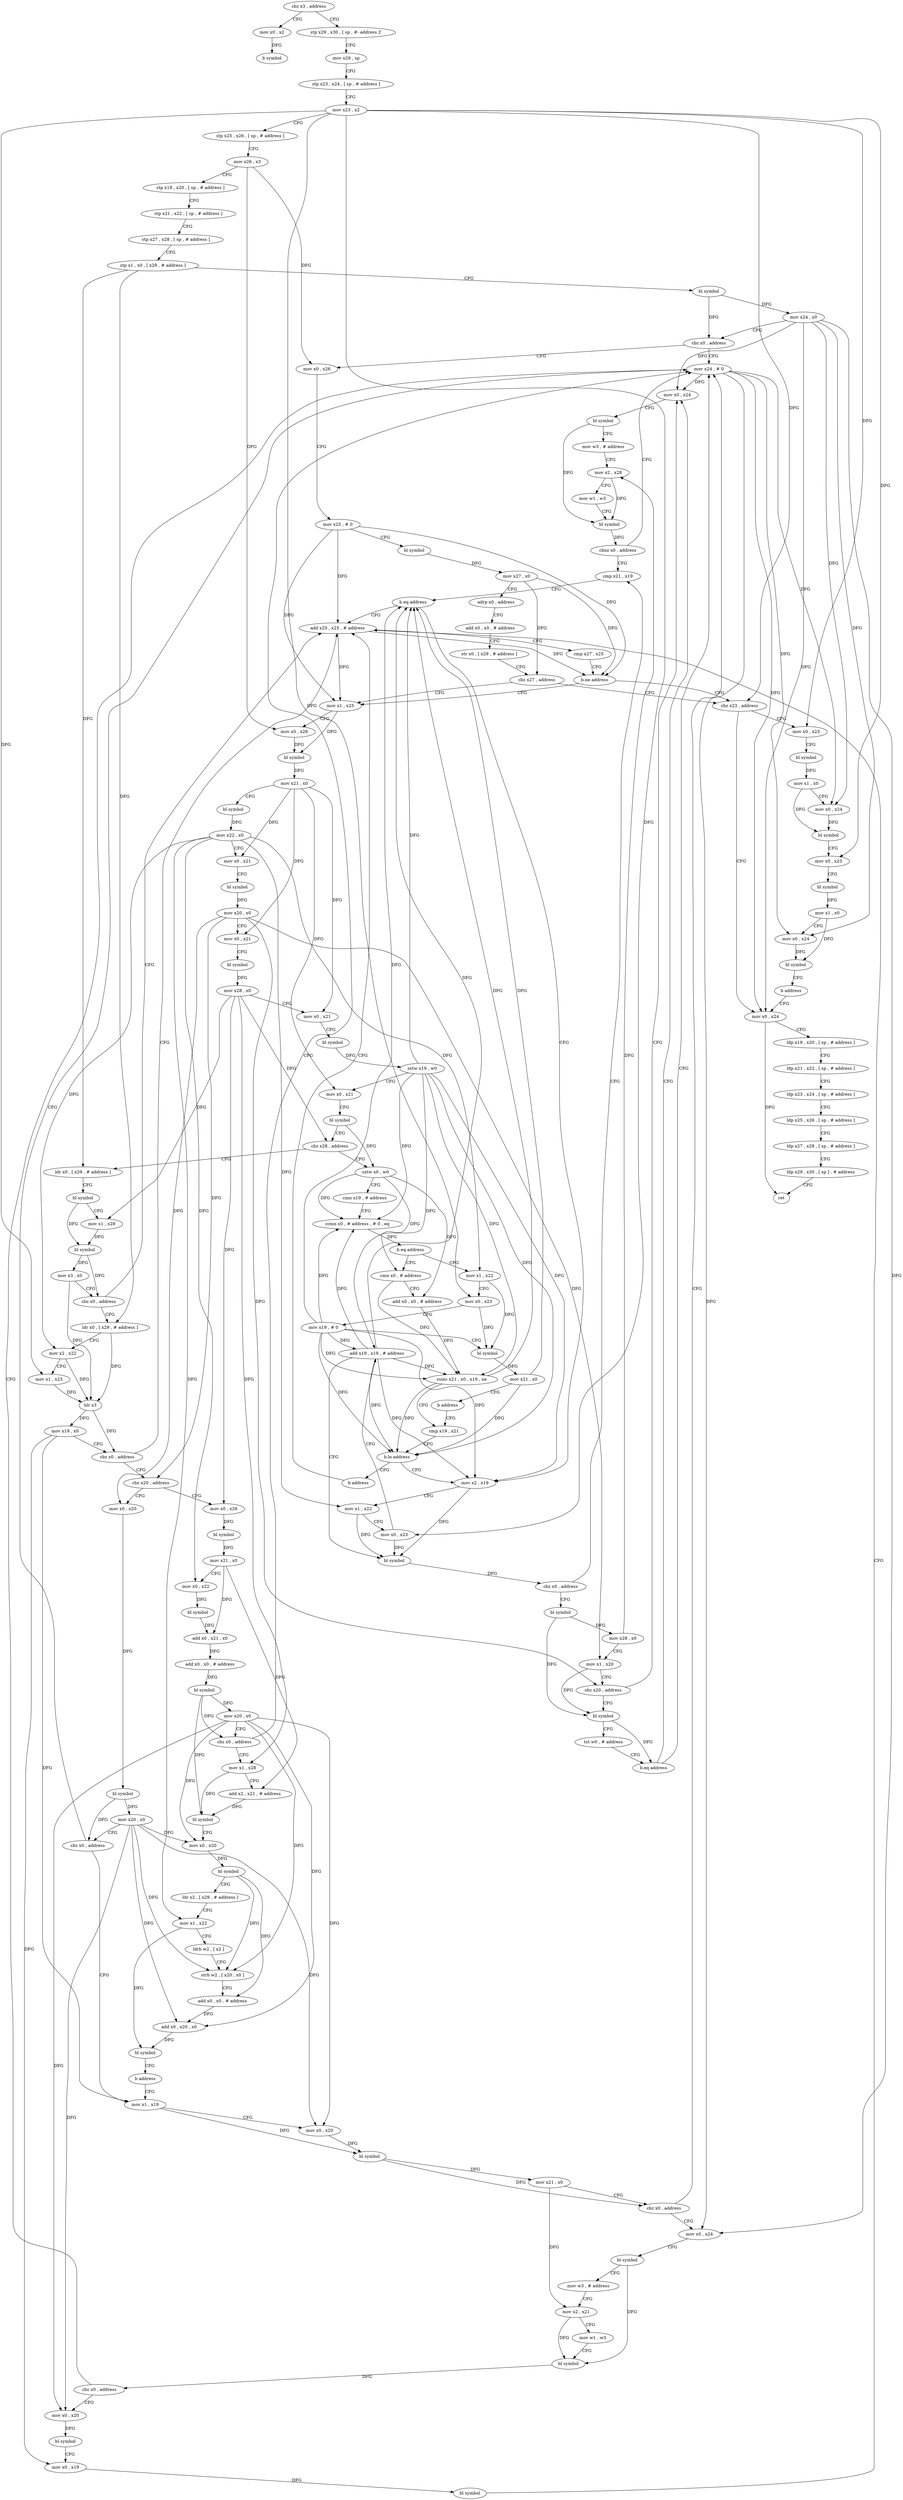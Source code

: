digraph "func" {
"100560" [label = "cbz x3 , address" ]
"101196" [label = "mov x0 , x2" ]
"100564" [label = "stp x29 , x30 , [ sp , #- address ]!" ]
"101200" [label = "b symbol" ]
"100568" [label = "mov x29 , sp" ]
"100572" [label = "stp x23 , x24 , [ sp , # address ]" ]
"100576" [label = "mov x23 , x2" ]
"100580" [label = "stp x25 , x26 , [ sp , # address ]" ]
"100584" [label = "mov x26 , x3" ]
"100588" [label = "stp x19 , x20 , [ sp , # address ]" ]
"100592" [label = "stp x21 , x22 , [ sp , # address ]" ]
"100596" [label = "stp x27 , x28 , [ sp , # address ]" ]
"100600" [label = "stp x1 , x0 , [ x29 , # address ]" ]
"100604" [label = "bl symbol" ]
"100608" [label = "mov x24 , x0" ]
"100612" [label = "cbz x0 , address" ]
"101040" [label = "mov x24 , # 0" ]
"100616" [label = "mov x0 , x26" ]
"101044" [label = "mov x0 , x24" ]
"100620" [label = "mov x25 , # 0" ]
"100624" [label = "bl symbol" ]
"100628" [label = "mov x27 , x0" ]
"100632" [label = "adrp x0 , address" ]
"100636" [label = "add x0 , x0 , # address" ]
"100640" [label = "str x0 , [ x29 , # address ]" ]
"100644" [label = "cbz x27 , address" ]
"100864" [label = "cbz x23 , address" ]
"100648" [label = "mov x1 , x25" ]
"100868" [label = "mov x0 , x23" ]
"100652" [label = "mov x0 , x26" ]
"100656" [label = "bl symbol" ]
"100660" [label = "mov x21 , x0" ]
"100664" [label = "bl symbol" ]
"100668" [label = "mov x22 , x0" ]
"100672" [label = "mov x0 , x21" ]
"100676" [label = "bl symbol" ]
"100680" [label = "mov x20 , x0" ]
"100684" [label = "mov x0 , x21" ]
"100688" [label = "bl symbol" ]
"100692" [label = "mov x28 , x0" ]
"100696" [label = "mov x0 , x21" ]
"100700" [label = "bl symbol" ]
"100704" [label = "sxtw x19 , w0" ]
"100708" [label = "mov x0 , x21" ]
"100712" [label = "bl symbol" ]
"100716" [label = "cbz x28 , address" ]
"100912" [label = "sxtw x0 , w0" ]
"100720" [label = "ldr x0 , [ x29 , # address ]" ]
"101048" [label = "ldp x19 , x20 , [ sp , # address ]" ]
"101052" [label = "ldp x21 , x22 , [ sp , # address ]" ]
"101056" [label = "ldp x23 , x24 , [ sp , # address ]" ]
"101060" [label = "ldp x25 , x26 , [ sp , # address ]" ]
"101064" [label = "ldp x27 , x28 , [ sp , # address ]" ]
"101068" [label = "ldp x29 , x30 , [ sp ] , # address" ]
"101072" [label = "ret" ]
"100872" [label = "bl symbol" ]
"100876" [label = "mov x1 , x0" ]
"100880" [label = "mov x0 , x24" ]
"100884" [label = "bl symbol" ]
"100888" [label = "mov x0 , x23" ]
"100892" [label = "bl symbol" ]
"100896" [label = "mov x1 , x0" ]
"100900" [label = "mov x0 , x24" ]
"100904" [label = "bl symbol" ]
"100908" [label = "b address" ]
"100916" [label = "cmn x19 , # address" ]
"100920" [label = "ccmn x0 , # address , # 0 , eq" ]
"100924" [label = "b.eq address" ]
"101080" [label = "mov x1 , x22" ]
"100928" [label = "cmn x0 , # address" ]
"100724" [label = "bl symbol" ]
"100728" [label = "mov x1 , x28" ]
"100732" [label = "bl symbol" ]
"100736" [label = "mov x3 , x0" ]
"100740" [label = "cbz x0 , address" ]
"100852" [label = "add x25 , x25 , # address" ]
"100744" [label = "ldr x0 , [ x29 , # address ]" ]
"101084" [label = "mov x0 , x23" ]
"101088" [label = "mov x19 , # 0" ]
"101092" [label = "bl symbol" ]
"101096" [label = "mov x21 , x0" ]
"101100" [label = "b address" ]
"100940" [label = "cmp x19 , x21" ]
"100932" [label = "add x0 , x0 , # address" ]
"100936" [label = "csinc x21 , x0 , x19 , ne" ]
"100856" [label = "cmp x27 , x25" ]
"100860" [label = "b.ne address" ]
"100748" [label = "mov x2 , x22" ]
"100752" [label = "mov x1 , x23" ]
"100756" [label = "blr x3" ]
"100760" [label = "mov x19 , x0" ]
"100764" [label = "cbz x0 , address" ]
"100768" [label = "cbz x20 , address" ]
"100944" [label = "b.lo address" ]
"100960" [label = "mov x2 , x19" ]
"100948" [label = "b address" ]
"100964" [label = "mov x1 , x22" ]
"100968" [label = "mov x0 , x23" ]
"100972" [label = "add x19 , x19 , # address" ]
"100976" [label = "bl symbol" ]
"100980" [label = "cbz x0 , address" ]
"100952" [label = "cmp x21 , x19" ]
"100984" [label = "bl symbol" ]
"101104" [label = "mov x0 , x28" ]
"100772" [label = "mov x0 , x20" ]
"100956" [label = "b.eq address" ]
"100988" [label = "mov x28 , x0" ]
"100992" [label = "mov x1 , x20" ]
"100996" [label = "cbz x20 , address" ]
"101012" [label = "mov x0 , x24" ]
"101000" [label = "bl symbol" ]
"101108" [label = "bl symbol" ]
"101112" [label = "mov x21 , x0" ]
"101116" [label = "mov x0 , x22" ]
"101120" [label = "bl symbol" ]
"101124" [label = "add x0 , x21 , x0" ]
"101128" [label = "add x0 , x0 , # address" ]
"101132" [label = "bl symbol" ]
"101136" [label = "mov x20 , x0" ]
"101140" [label = "cbz x0 , address" ]
"101144" [label = "mov x1 , x28" ]
"100776" [label = "bl symbol" ]
"100780" [label = "mov x20 , x0" ]
"100784" [label = "cbz x0 , address" ]
"100788" [label = "mov x1 , x19" ]
"101016" [label = "bl symbol" ]
"101020" [label = "mov w3 , # address" ]
"101024" [label = "mov x2 , x28" ]
"101028" [label = "mov w1 , w3" ]
"101032" [label = "bl symbol" ]
"101036" [label = "cbnz x0 , address" ]
"101004" [label = "tst w0 , # address" ]
"101008" [label = "b.eq address" ]
"101148" [label = "add x2 , x21 , # address" ]
"101152" [label = "bl symbol" ]
"101156" [label = "mov x0 , x20" ]
"101160" [label = "bl symbol" ]
"101164" [label = "ldr x2 , [ x29 , # address ]" ]
"101168" [label = "mov x1 , x22" ]
"101172" [label = "ldrb w2 , [ x2 ]" ]
"101176" [label = "strb w2 , [ x20 , x0 ]" ]
"101180" [label = "add x0 , x0 , # address" ]
"101184" [label = "add x0 , x20 , x0" ]
"101188" [label = "bl symbol" ]
"101192" [label = "b address" ]
"100792" [label = "mov x0 , x20" ]
"100796" [label = "bl symbol" ]
"100800" [label = "mov x21 , x0" ]
"100804" [label = "cbz x0 , address" ]
"100808" [label = "mov x0 , x24" ]
"100812" [label = "bl symbol" ]
"100816" [label = "mov w3 , # address" ]
"100820" [label = "mov x2 , x21" ]
"100824" [label = "mov w1 , w3" ]
"100828" [label = "bl symbol" ]
"100832" [label = "cbz x0 , address" ]
"100836" [label = "mov x0 , x20" ]
"100840" [label = "bl symbol" ]
"100844" [label = "mov x0 , x19" ]
"100848" [label = "bl symbol" ]
"100560" -> "101196" [ label = "CFG" ]
"100560" -> "100564" [ label = "CFG" ]
"101196" -> "101200" [ label = "DFG" ]
"100564" -> "100568" [ label = "CFG" ]
"100568" -> "100572" [ label = "CFG" ]
"100572" -> "100576" [ label = "CFG" ]
"100576" -> "100580" [ label = "CFG" ]
"100576" -> "100864" [ label = "DFG" ]
"100576" -> "100868" [ label = "DFG" ]
"100576" -> "100888" [ label = "DFG" ]
"100576" -> "100752" [ label = "DFG" ]
"100576" -> "101084" [ label = "DFG" ]
"100576" -> "100968" [ label = "DFG" ]
"100580" -> "100584" [ label = "CFG" ]
"100584" -> "100588" [ label = "CFG" ]
"100584" -> "100616" [ label = "DFG" ]
"100584" -> "100652" [ label = "DFG" ]
"100588" -> "100592" [ label = "CFG" ]
"100592" -> "100596" [ label = "CFG" ]
"100596" -> "100600" [ label = "CFG" ]
"100600" -> "100604" [ label = "CFG" ]
"100600" -> "100744" [ label = "DFG" ]
"100600" -> "100720" [ label = "DFG" ]
"100604" -> "100608" [ label = "DFG" ]
"100604" -> "100612" [ label = "DFG" ]
"100608" -> "100612" [ label = "CFG" ]
"100608" -> "101044" [ label = "DFG" ]
"100608" -> "100880" [ label = "DFG" ]
"100608" -> "100900" [ label = "DFG" ]
"100608" -> "100808" [ label = "DFG" ]
"100608" -> "101012" [ label = "DFG" ]
"100612" -> "101040" [ label = "CFG" ]
"100612" -> "100616" [ label = "CFG" ]
"101040" -> "101044" [ label = "DFG" ]
"101040" -> "100880" [ label = "DFG" ]
"101040" -> "100900" [ label = "DFG" ]
"101040" -> "100808" [ label = "DFG" ]
"101040" -> "101012" [ label = "DFG" ]
"100616" -> "100620" [ label = "CFG" ]
"101044" -> "101048" [ label = "CFG" ]
"101044" -> "101072" [ label = "DFG" ]
"100620" -> "100624" [ label = "CFG" ]
"100620" -> "100648" [ label = "DFG" ]
"100620" -> "100852" [ label = "DFG" ]
"100620" -> "100860" [ label = "DFG" ]
"100624" -> "100628" [ label = "DFG" ]
"100628" -> "100632" [ label = "CFG" ]
"100628" -> "100644" [ label = "DFG" ]
"100628" -> "100860" [ label = "DFG" ]
"100632" -> "100636" [ label = "CFG" ]
"100636" -> "100640" [ label = "CFG" ]
"100640" -> "100644" [ label = "CFG" ]
"100644" -> "100864" [ label = "CFG" ]
"100644" -> "100648" [ label = "CFG" ]
"100864" -> "101044" [ label = "CFG" ]
"100864" -> "100868" [ label = "CFG" ]
"100648" -> "100652" [ label = "CFG" ]
"100648" -> "100656" [ label = "DFG" ]
"100868" -> "100872" [ label = "CFG" ]
"100652" -> "100656" [ label = "DFG" ]
"100656" -> "100660" [ label = "DFG" ]
"100660" -> "100664" [ label = "CFG" ]
"100660" -> "100672" [ label = "DFG" ]
"100660" -> "100684" [ label = "DFG" ]
"100660" -> "100696" [ label = "DFG" ]
"100660" -> "100708" [ label = "DFG" ]
"100664" -> "100668" [ label = "DFG" ]
"100668" -> "100672" [ label = "CFG" ]
"100668" -> "100748" [ label = "DFG" ]
"100668" -> "101080" [ label = "DFG" ]
"100668" -> "101116" [ label = "DFG" ]
"100668" -> "101168" [ label = "DFG" ]
"100668" -> "100964" [ label = "DFG" ]
"100672" -> "100676" [ label = "CFG" ]
"100676" -> "100680" [ label = "DFG" ]
"100680" -> "100684" [ label = "CFG" ]
"100680" -> "100768" [ label = "DFG" ]
"100680" -> "100772" [ label = "DFG" ]
"100680" -> "100992" [ label = "DFG" ]
"100680" -> "100996" [ label = "DFG" ]
"100684" -> "100688" [ label = "CFG" ]
"100688" -> "100692" [ label = "DFG" ]
"100692" -> "100696" [ label = "CFG" ]
"100692" -> "100716" [ label = "DFG" ]
"100692" -> "100728" [ label = "DFG" ]
"100692" -> "101104" [ label = "DFG" ]
"100692" -> "101144" [ label = "DFG" ]
"100696" -> "100700" [ label = "CFG" ]
"100700" -> "100704" [ label = "DFG" ]
"100704" -> "100708" [ label = "CFG" ]
"100704" -> "100920" [ label = "DFG" ]
"100704" -> "100944" [ label = "DFG" ]
"100704" -> "100936" [ label = "DFG" ]
"100704" -> "100960" [ label = "DFG" ]
"100704" -> "100972" [ label = "DFG" ]
"100704" -> "100956" [ label = "DFG" ]
"100708" -> "100712" [ label = "CFG" ]
"100712" -> "100716" [ label = "CFG" ]
"100712" -> "100912" [ label = "DFG" ]
"100716" -> "100912" [ label = "CFG" ]
"100716" -> "100720" [ label = "CFG" ]
"100912" -> "100916" [ label = "CFG" ]
"100912" -> "100920" [ label = "DFG" ]
"100912" -> "100928" [ label = "DFG" ]
"100912" -> "100932" [ label = "DFG" ]
"100720" -> "100724" [ label = "CFG" ]
"101048" -> "101052" [ label = "CFG" ]
"101052" -> "101056" [ label = "CFG" ]
"101056" -> "101060" [ label = "CFG" ]
"101060" -> "101064" [ label = "CFG" ]
"101064" -> "101068" [ label = "CFG" ]
"101068" -> "101072" [ label = "CFG" ]
"100872" -> "100876" [ label = "DFG" ]
"100876" -> "100880" [ label = "CFG" ]
"100876" -> "100884" [ label = "DFG" ]
"100880" -> "100884" [ label = "DFG" ]
"100884" -> "100888" [ label = "CFG" ]
"100888" -> "100892" [ label = "CFG" ]
"100892" -> "100896" [ label = "DFG" ]
"100896" -> "100900" [ label = "CFG" ]
"100896" -> "100904" [ label = "DFG" ]
"100900" -> "100904" [ label = "DFG" ]
"100904" -> "100908" [ label = "CFG" ]
"100908" -> "101044" [ label = "CFG" ]
"100916" -> "100920" [ label = "CFG" ]
"100920" -> "100924" [ label = "DFG" ]
"100924" -> "101080" [ label = "CFG" ]
"100924" -> "100928" [ label = "CFG" ]
"101080" -> "101084" [ label = "CFG" ]
"101080" -> "101092" [ label = "DFG" ]
"100928" -> "100932" [ label = "CFG" ]
"100928" -> "100936" [ label = "DFG" ]
"100724" -> "100728" [ label = "CFG" ]
"100724" -> "100732" [ label = "DFG" ]
"100728" -> "100732" [ label = "DFG" ]
"100732" -> "100736" [ label = "DFG" ]
"100732" -> "100740" [ label = "DFG" ]
"100736" -> "100740" [ label = "CFG" ]
"100736" -> "100756" [ label = "DFG" ]
"100740" -> "100852" [ label = "CFG" ]
"100740" -> "100744" [ label = "CFG" ]
"100852" -> "100856" [ label = "CFG" ]
"100852" -> "100648" [ label = "DFG" ]
"100852" -> "100860" [ label = "DFG" ]
"100744" -> "100748" [ label = "CFG" ]
"100744" -> "100756" [ label = "DFG" ]
"101084" -> "101088" [ label = "CFG" ]
"101084" -> "101092" [ label = "DFG" ]
"101088" -> "101092" [ label = "CFG" ]
"101088" -> "100920" [ label = "DFG" ]
"101088" -> "100944" [ label = "DFG" ]
"101088" -> "100936" [ label = "DFG" ]
"101088" -> "100960" [ label = "DFG" ]
"101088" -> "100972" [ label = "DFG" ]
"101088" -> "100956" [ label = "DFG" ]
"101092" -> "101096" [ label = "DFG" ]
"101096" -> "101100" [ label = "CFG" ]
"101096" -> "100944" [ label = "DFG" ]
"101096" -> "100956" [ label = "DFG" ]
"101100" -> "100940" [ label = "CFG" ]
"100940" -> "100944" [ label = "CFG" ]
"100932" -> "100936" [ label = "DFG" ]
"100936" -> "100940" [ label = "CFG" ]
"100936" -> "100944" [ label = "DFG" ]
"100936" -> "100956" [ label = "DFG" ]
"100856" -> "100860" [ label = "CFG" ]
"100860" -> "100648" [ label = "CFG" ]
"100860" -> "100864" [ label = "CFG" ]
"100748" -> "100752" [ label = "CFG" ]
"100748" -> "100756" [ label = "DFG" ]
"100752" -> "100756" [ label = "DFG" ]
"100756" -> "100760" [ label = "DFG" ]
"100756" -> "100764" [ label = "DFG" ]
"100760" -> "100764" [ label = "CFG" ]
"100760" -> "100788" [ label = "DFG" ]
"100760" -> "100844" [ label = "DFG" ]
"100764" -> "100852" [ label = "CFG" ]
"100764" -> "100768" [ label = "CFG" ]
"100768" -> "101104" [ label = "CFG" ]
"100768" -> "100772" [ label = "CFG" ]
"100944" -> "100960" [ label = "CFG" ]
"100944" -> "100948" [ label = "CFG" ]
"100960" -> "100964" [ label = "CFG" ]
"100960" -> "100976" [ label = "DFG" ]
"100948" -> "100852" [ label = "CFG" ]
"100964" -> "100968" [ label = "CFG" ]
"100964" -> "100976" [ label = "DFG" ]
"100968" -> "100972" [ label = "CFG" ]
"100968" -> "100976" [ label = "DFG" ]
"100972" -> "100976" [ label = "CFG" ]
"100972" -> "100920" [ label = "DFG" ]
"100972" -> "100936" [ label = "DFG" ]
"100972" -> "100960" [ label = "DFG" ]
"100972" -> "100944" [ label = "DFG" ]
"100972" -> "100956" [ label = "DFG" ]
"100976" -> "100980" [ label = "DFG" ]
"100980" -> "100952" [ label = "CFG" ]
"100980" -> "100984" [ label = "CFG" ]
"100952" -> "100956" [ label = "CFG" ]
"100984" -> "100988" [ label = "DFG" ]
"100984" -> "101000" [ label = "DFG" ]
"101104" -> "101108" [ label = "DFG" ]
"100772" -> "100776" [ label = "DFG" ]
"100956" -> "100852" [ label = "CFG" ]
"100956" -> "100960" [ label = "CFG" ]
"100988" -> "100992" [ label = "CFG" ]
"100988" -> "101024" [ label = "DFG" ]
"100992" -> "100996" [ label = "CFG" ]
"100992" -> "101000" [ label = "DFG" ]
"100996" -> "101012" [ label = "CFG" ]
"100996" -> "101000" [ label = "CFG" ]
"101012" -> "101016" [ label = "CFG" ]
"101000" -> "101004" [ label = "CFG" ]
"101000" -> "101008" [ label = "DFG" ]
"101108" -> "101112" [ label = "DFG" ]
"101112" -> "101116" [ label = "CFG" ]
"101112" -> "101124" [ label = "DFG" ]
"101112" -> "101148" [ label = "DFG" ]
"101116" -> "101120" [ label = "DFG" ]
"101120" -> "101124" [ label = "DFG" ]
"101124" -> "101128" [ label = "DFG" ]
"101128" -> "101132" [ label = "DFG" ]
"101132" -> "101136" [ label = "DFG" ]
"101132" -> "101140" [ label = "DFG" ]
"101132" -> "101152" [ label = "DFG" ]
"101136" -> "101140" [ label = "CFG" ]
"101136" -> "101156" [ label = "DFG" ]
"101136" -> "101176" [ label = "DFG" ]
"101136" -> "101184" [ label = "DFG" ]
"101136" -> "100792" [ label = "DFG" ]
"101136" -> "100836" [ label = "DFG" ]
"101140" -> "101040" [ label = "CFG" ]
"101140" -> "101144" [ label = "CFG" ]
"101144" -> "101148" [ label = "CFG" ]
"101144" -> "101152" [ label = "DFG" ]
"100776" -> "100780" [ label = "DFG" ]
"100776" -> "100784" [ label = "DFG" ]
"100780" -> "100784" [ label = "CFG" ]
"100780" -> "101156" [ label = "DFG" ]
"100780" -> "101176" [ label = "DFG" ]
"100780" -> "101184" [ label = "DFG" ]
"100780" -> "100792" [ label = "DFG" ]
"100780" -> "100836" [ label = "DFG" ]
"100784" -> "101040" [ label = "CFG" ]
"100784" -> "100788" [ label = "CFG" ]
"100788" -> "100792" [ label = "CFG" ]
"100788" -> "100796" [ label = "DFG" ]
"101016" -> "101020" [ label = "CFG" ]
"101016" -> "101032" [ label = "DFG" ]
"101020" -> "101024" [ label = "CFG" ]
"101024" -> "101028" [ label = "CFG" ]
"101024" -> "101032" [ label = "DFG" ]
"101028" -> "101032" [ label = "CFG" ]
"101032" -> "101036" [ label = "DFG" ]
"101036" -> "100952" [ label = "CFG" ]
"101036" -> "101040" [ label = "CFG" ]
"101004" -> "101008" [ label = "CFG" ]
"101008" -> "101040" [ label = "CFG" ]
"101008" -> "101012" [ label = "CFG" ]
"101148" -> "101152" [ label = "DFG" ]
"101152" -> "101156" [ label = "CFG" ]
"101156" -> "101160" [ label = "DFG" ]
"101160" -> "101164" [ label = "CFG" ]
"101160" -> "101176" [ label = "DFG" ]
"101160" -> "101180" [ label = "DFG" ]
"101164" -> "101168" [ label = "CFG" ]
"101168" -> "101172" [ label = "CFG" ]
"101168" -> "101188" [ label = "DFG" ]
"101172" -> "101176" [ label = "CFG" ]
"101176" -> "101180" [ label = "CFG" ]
"101180" -> "101184" [ label = "DFG" ]
"101184" -> "101188" [ label = "DFG" ]
"101188" -> "101192" [ label = "CFG" ]
"101192" -> "100788" [ label = "CFG" ]
"100792" -> "100796" [ label = "DFG" ]
"100796" -> "100800" [ label = "DFG" ]
"100796" -> "100804" [ label = "DFG" ]
"100800" -> "100804" [ label = "CFG" ]
"100800" -> "100820" [ label = "DFG" ]
"100804" -> "101040" [ label = "CFG" ]
"100804" -> "100808" [ label = "CFG" ]
"100808" -> "100812" [ label = "CFG" ]
"100812" -> "100816" [ label = "CFG" ]
"100812" -> "100828" [ label = "DFG" ]
"100816" -> "100820" [ label = "CFG" ]
"100820" -> "100824" [ label = "CFG" ]
"100820" -> "100828" [ label = "DFG" ]
"100824" -> "100828" [ label = "CFG" ]
"100828" -> "100832" [ label = "DFG" ]
"100832" -> "101040" [ label = "CFG" ]
"100832" -> "100836" [ label = "CFG" ]
"100836" -> "100840" [ label = "DFG" ]
"100840" -> "100844" [ label = "CFG" ]
"100844" -> "100848" [ label = "DFG" ]
"100848" -> "100852" [ label = "CFG" ]
}
